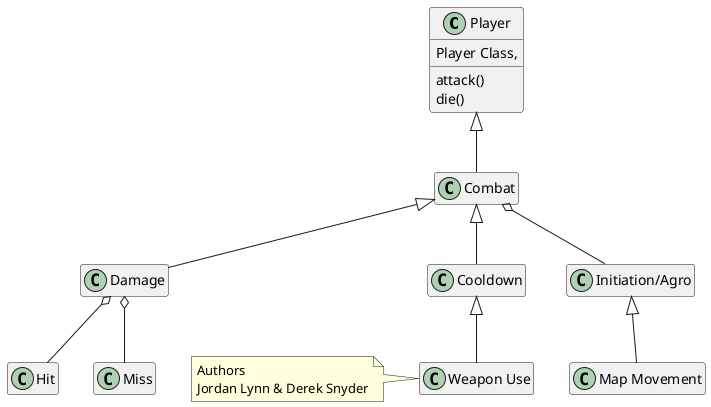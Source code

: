 @startuml

class Player{
    Player Class,
    attack()
    die()
}
Player<|--Combat
Combat <|-- Damage
Combat <|-- Cooldown
Combat o-- "Initiation/Agro"
"Initiation/Agro" <|-- "Map Movement"
Damage o-- Miss
Damage o-- Hit
Cooldown<|-- "Weapon Use"




 hide members 
 show Player methods
 show Player fields

note left
Authors 
Jordan Lynn & Derek Snyder
end note

 @enduml
